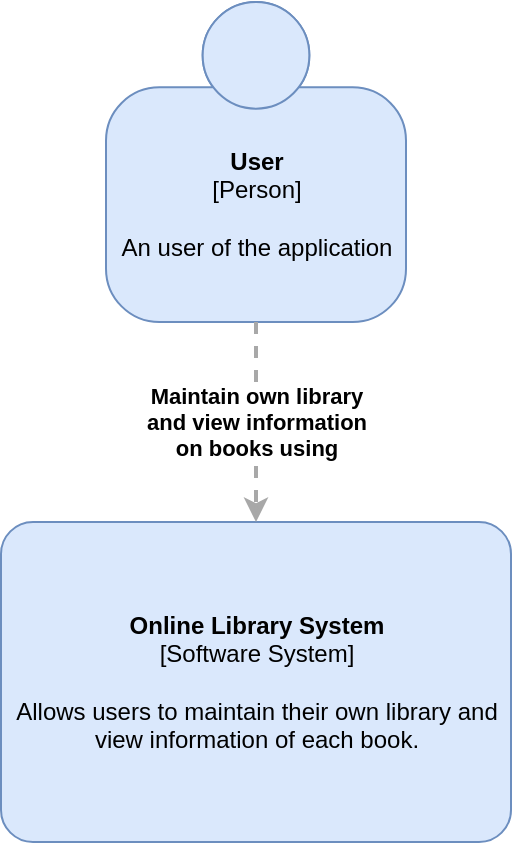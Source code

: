 <mxfile version="13.1.14" type="device"><diagram id="F9wsP_14VCmC1iO9_sOf" name="Page-1"><mxGraphModel dx="1038" dy="531" grid="1" gridSize="10" guides="1" tooltips="1" connect="1" arrows="1" fold="1" page="1" pageScale="1" pageWidth="850" pageHeight="1100" math="0" shadow="0"><root><mxCell id="0"/><mxCell id="1" parent="0"/><mxCell id="_LePPzGg7qRAt6JIxEa--1" value="&lt;b&gt;User&lt;/b&gt;&lt;div&gt;[Person]&lt;/div&gt;&lt;br&gt;&lt;div&gt;An user of the application&lt;/div&gt;" style="html=1;dashed=0;whitespace=wrap;fillColor=#DAE8FC;strokeColor=#6C8EBF;shape=mxgraph.c4.person;align=center;points=[[0.5,0,0],[1,0.5,0],[1,0.75,0],[0.75,1,0],[0.5,1,0],[0.25,1,0],[0,0.75,0],[0,0.5,0]];" vertex="1" parent="1"><mxGeometry x="260" width="150" height="160" as="geometry"/></mxCell><mxCell id="_LePPzGg7qRAt6JIxEa--2" value="&lt;b&gt;Online Library System&lt;/b&gt;&lt;br&gt;&lt;div&gt;[Software System]&lt;/div&gt;&lt;br&gt;&lt;div&gt;Allows users to maintain their own library and view information of each book.&lt;/div&gt;" style="rounded=1;whiteSpace=wrap;html=1;labelBackgroundColor=none;fillColor=#dae8fc;fontColor=#000000;align=center;arcSize=10;strokeColor=#6c8ebf;points=[[0.25,0,0],[0.5,0,0],[0.75,0,0],[1,0.25,0],[1,0.5,0],[1,0.75,0],[0.75,1,0],[0.5,1,0],[0.25,1,0],[0,0.75,0],[0,0.5,0],[0,0.25,0]];" vertex="1" parent="1"><mxGeometry x="207.5" y="260" width="255" height="160" as="geometry"/></mxCell><mxCell id="_LePPzGg7qRAt6JIxEa--4" value="&lt;div style=&quot;text-align: left&quot;&gt;&lt;div style=&quot;text-align: center&quot;&gt;&lt;b&gt;Maintain own library&lt;/b&gt;&lt;/div&gt;&lt;div style=&quot;text-align: center&quot;&gt;&lt;b&gt;and view information&lt;/b&gt;&lt;/div&gt;&lt;div style=&quot;text-align: center&quot;&gt;&lt;b&gt;on books using&lt;/b&gt;&lt;/div&gt;&lt;/div&gt;" style="edgeStyle=none;rounded=0;html=1;entryX=0.5;entryY=0;jettySize=auto;orthogonalLoop=1;strokeColor=#A8A8A8;strokeWidth=2;fontColor=#000000;jumpStyle=none;dashed=1;exitX=0.5;exitY=1;exitDx=0;exitDy=0;exitPerimeter=0;entryDx=0;entryDy=0;entryPerimeter=0;" edge="1" parent="1" source="_LePPzGg7qRAt6JIxEa--1" target="_LePPzGg7qRAt6JIxEa--2"><mxGeometry width="200" relative="1" as="geometry"><mxPoint x="130" y="200" as="sourcePoint"/><mxPoint x="330" y="200" as="targetPoint"/></mxGeometry></mxCell></root></mxGraphModel></diagram></mxfile>